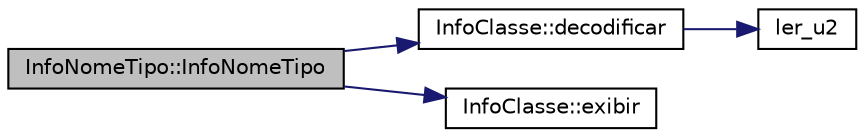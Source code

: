 digraph "InfoNomeTipo::InfoNomeTipo"
{
  edge [fontname="Helvetica",fontsize="10",labelfontname="Helvetica",labelfontsize="10"];
  node [fontname="Helvetica",fontsize="10",shape=record];
  rankdir="LR";
  Node2 [label="InfoNomeTipo::InfoNomeTipo",height=0.2,width=0.4,color="black", fillcolor="grey75", style="filled", fontcolor="black"];
  Node2 -> Node3 [color="midnightblue",fontsize="10",style="solid",fontname="Helvetica"];
  Node3 [label="InfoClasse::decodificar",height=0.2,width=0.4,color="black", fillcolor="white", style="filled",URL="$class_info_classe.html#ae6773422c76337a45401a3437f865549",tooltip="Decodificador do arquivo binário .class para os dados da <<CONSTANT_Class>>, extraindo todos os seus ..."];
  Node3 -> Node4 [color="midnightblue",fontsize="10",style="solid",fontname="Helvetica"];
  Node4 [label="ler_u2",height=0.2,width=0.4,color="black", fillcolor="white", style="filled",URL="$_arquivos_8hpp.html#a03c0b303e6ae10d2faa53a91ca574aa0",tooltip="Leitura de 2 bytes de um arquivo, considerado como binário. "];
  Node2 -> Node5 [color="midnightblue",fontsize="10",style="solid",fontname="Helvetica"];
  Node5 [label="InfoClasse::exibir",height=0.2,width=0.4,color="black", fillcolor="white", style="filled",URL="$class_info_classe.html#a03f11072255fb787feecb1b7285f1718",tooltip="Exibição dos dados da <<CONSTANT_Class>> na saída padrão com controle de tabulação. "];
}
